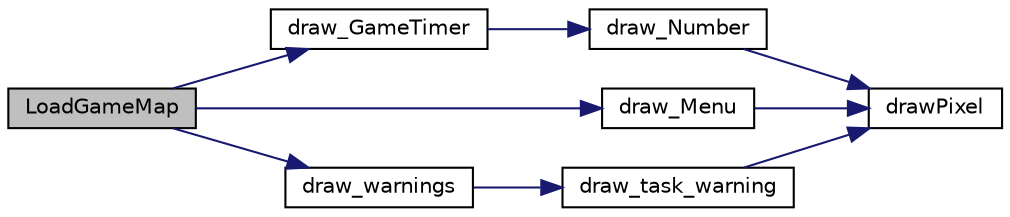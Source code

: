 digraph "LoadGameMap"
{
 // LATEX_PDF_SIZE
  edge [fontname="Helvetica",fontsize="10",labelfontname="Helvetica",labelfontsize="10"];
  node [fontname="Helvetica",fontsize="10",shape=record];
  rankdir="LR";
  Node1 [label="LoadGameMap",height=0.2,width=0.4,color="black", fillcolor="grey75", style="filled", fontcolor="black",tooltip=" "];
  Node1 -> Node2 [color="midnightblue",fontsize="10",style="solid",fontname="Helvetica"];
  Node2 [label="draw_GameTimer",height=0.2,width=0.4,color="black", fillcolor="white", style="filled",URL="$_menus_8c.html#a05dfd7f7c32d4a948723f0ceb4446929",tooltip=" "];
  Node2 -> Node3 [color="midnightblue",fontsize="10",style="solid",fontname="Helvetica"];
  Node3 [label="draw_Number",height=0.2,width=0.4,color="black", fillcolor="white", style="filled",URL="$_menus_8c.html#ad6695b0cd150a5b834a17dcaf664c884",tooltip=" "];
  Node3 -> Node4 [color="midnightblue",fontsize="10",style="solid",fontname="Helvetica"];
  Node4 [label="drawPixel",height=0.2,width=0.4,color="black", fillcolor="white", style="filled",URL="$_videocard_8c.html#a6091a4bd04596e6e8e39b7dee1e1b118",tooltip="Draws a certain pixel with a specific colour in the secondary buffer."];
  Node1 -> Node5 [color="midnightblue",fontsize="10",style="solid",fontname="Helvetica"];
  Node5 [label="draw_Menu",height=0.2,width=0.4,color="black", fillcolor="white", style="filled",URL="$_menus_8c.html#a85eb4dfebd2e93a5df2eb92041652bc4",tooltip=" "];
  Node5 -> Node4 [color="midnightblue",fontsize="10",style="solid",fontname="Helvetica"];
  Node1 -> Node6 [color="midnightblue",fontsize="10",style="solid",fontname="Helvetica"];
  Node6 [label="draw_warnings",height=0.2,width=0.4,color="black", fillcolor="white", style="filled",URL="$_tasks_8c.html#a5690d9f9f3ec78b9ca117e83c52fc222",tooltip=" "];
  Node6 -> Node7 [color="midnightblue",fontsize="10",style="solid",fontname="Helvetica"];
  Node7 [label="draw_task_warning",height=0.2,width=0.4,color="black", fillcolor="white", style="filled",URL="$_tasks_8c.html#ae8be42430e51b8e5aa7623ddcfd8a721",tooltip=" "];
  Node7 -> Node4 [color="midnightblue",fontsize="10",style="solid",fontname="Helvetica"];
}
